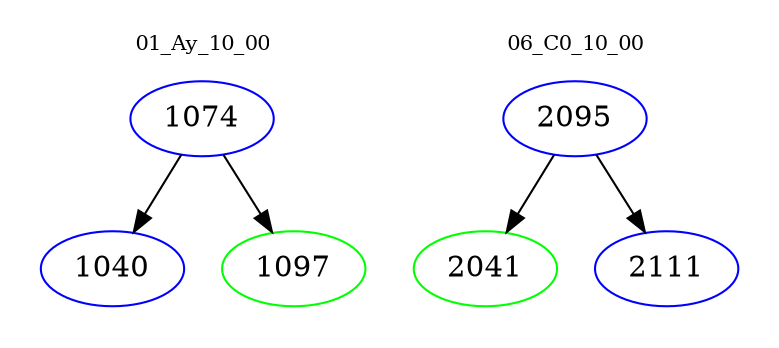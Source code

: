 digraph{
subgraph cluster_0 {
color = white
label = "01_Ay_10_00";
fontsize=10;
T0_1074 [label="1074", color="blue"]
T0_1074 -> T0_1040 [color="black"]
T0_1040 [label="1040", color="blue"]
T0_1074 -> T0_1097 [color="black"]
T0_1097 [label="1097", color="green"]
}
subgraph cluster_1 {
color = white
label = "06_C0_10_00";
fontsize=10;
T1_2095 [label="2095", color="blue"]
T1_2095 -> T1_2041 [color="black"]
T1_2041 [label="2041", color="green"]
T1_2095 -> T1_2111 [color="black"]
T1_2111 [label="2111", color="blue"]
}
}
